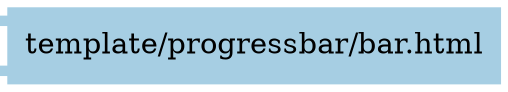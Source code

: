 digraph dependencies {
  node[shape="component",style="filled",colorscheme=paired12]


    node[shape="component"]
    "template/progressbar/bar.html"[label="template/progressbar/bar.html", color=1]

    


    node[shape="ellipse"]
    


    

    

    

    node[shape="cds"]
    

    









    node[shape="ellipse",style="filled", color=9]
    

    


    

    

    

    


}
